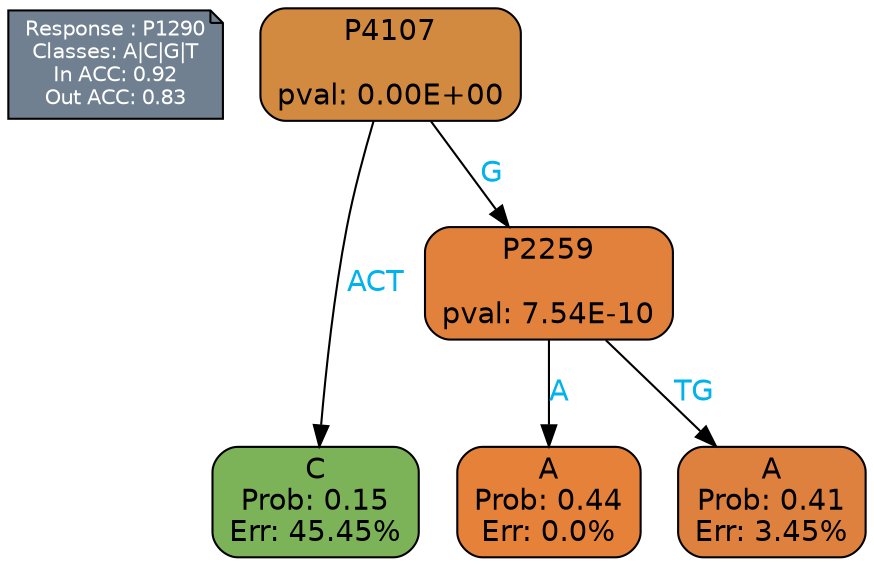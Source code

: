 digraph Tree {
node [shape=box, style="filled, rounded", color="black", fontname=helvetica] ;
graph [ranksep=equally, splines=polylines, bgcolor=transparent, dpi=600] ;
edge [fontname=helvetica] ;
LEGEND [label="Response : P1290
Classes: A|C|G|T
In ACC: 0.92
Out ACC: 0.83
",shape=note,align=left,style=filled,fillcolor="slategray",fontcolor="white",fontsize=10];1 [label="P4107

pval: 0.00E+00", fillcolor="#d28940"] ;
2 [label="C
Prob: 0.15
Err: 45.45%", fillcolor="#7db358"] ;
3 [label="P2259

pval: 7.54E-10", fillcolor="#e2813b"] ;
4 [label="A
Prob: 0.44
Err: 0.0%", fillcolor="#e58139"] ;
5 [label="A
Prob: 0.41
Err: 3.45%", fillcolor="#df813e"] ;
1 -> 2 [label="ACT",fontcolor=deepskyblue2] ;
1 -> 3 [label="G",fontcolor=deepskyblue2] ;
3 -> 4 [label="A",fontcolor=deepskyblue2] ;
3 -> 5 [label="TG",fontcolor=deepskyblue2] ;
{rank = same; 2;4;5;}{rank = same; LEGEND;1;}}